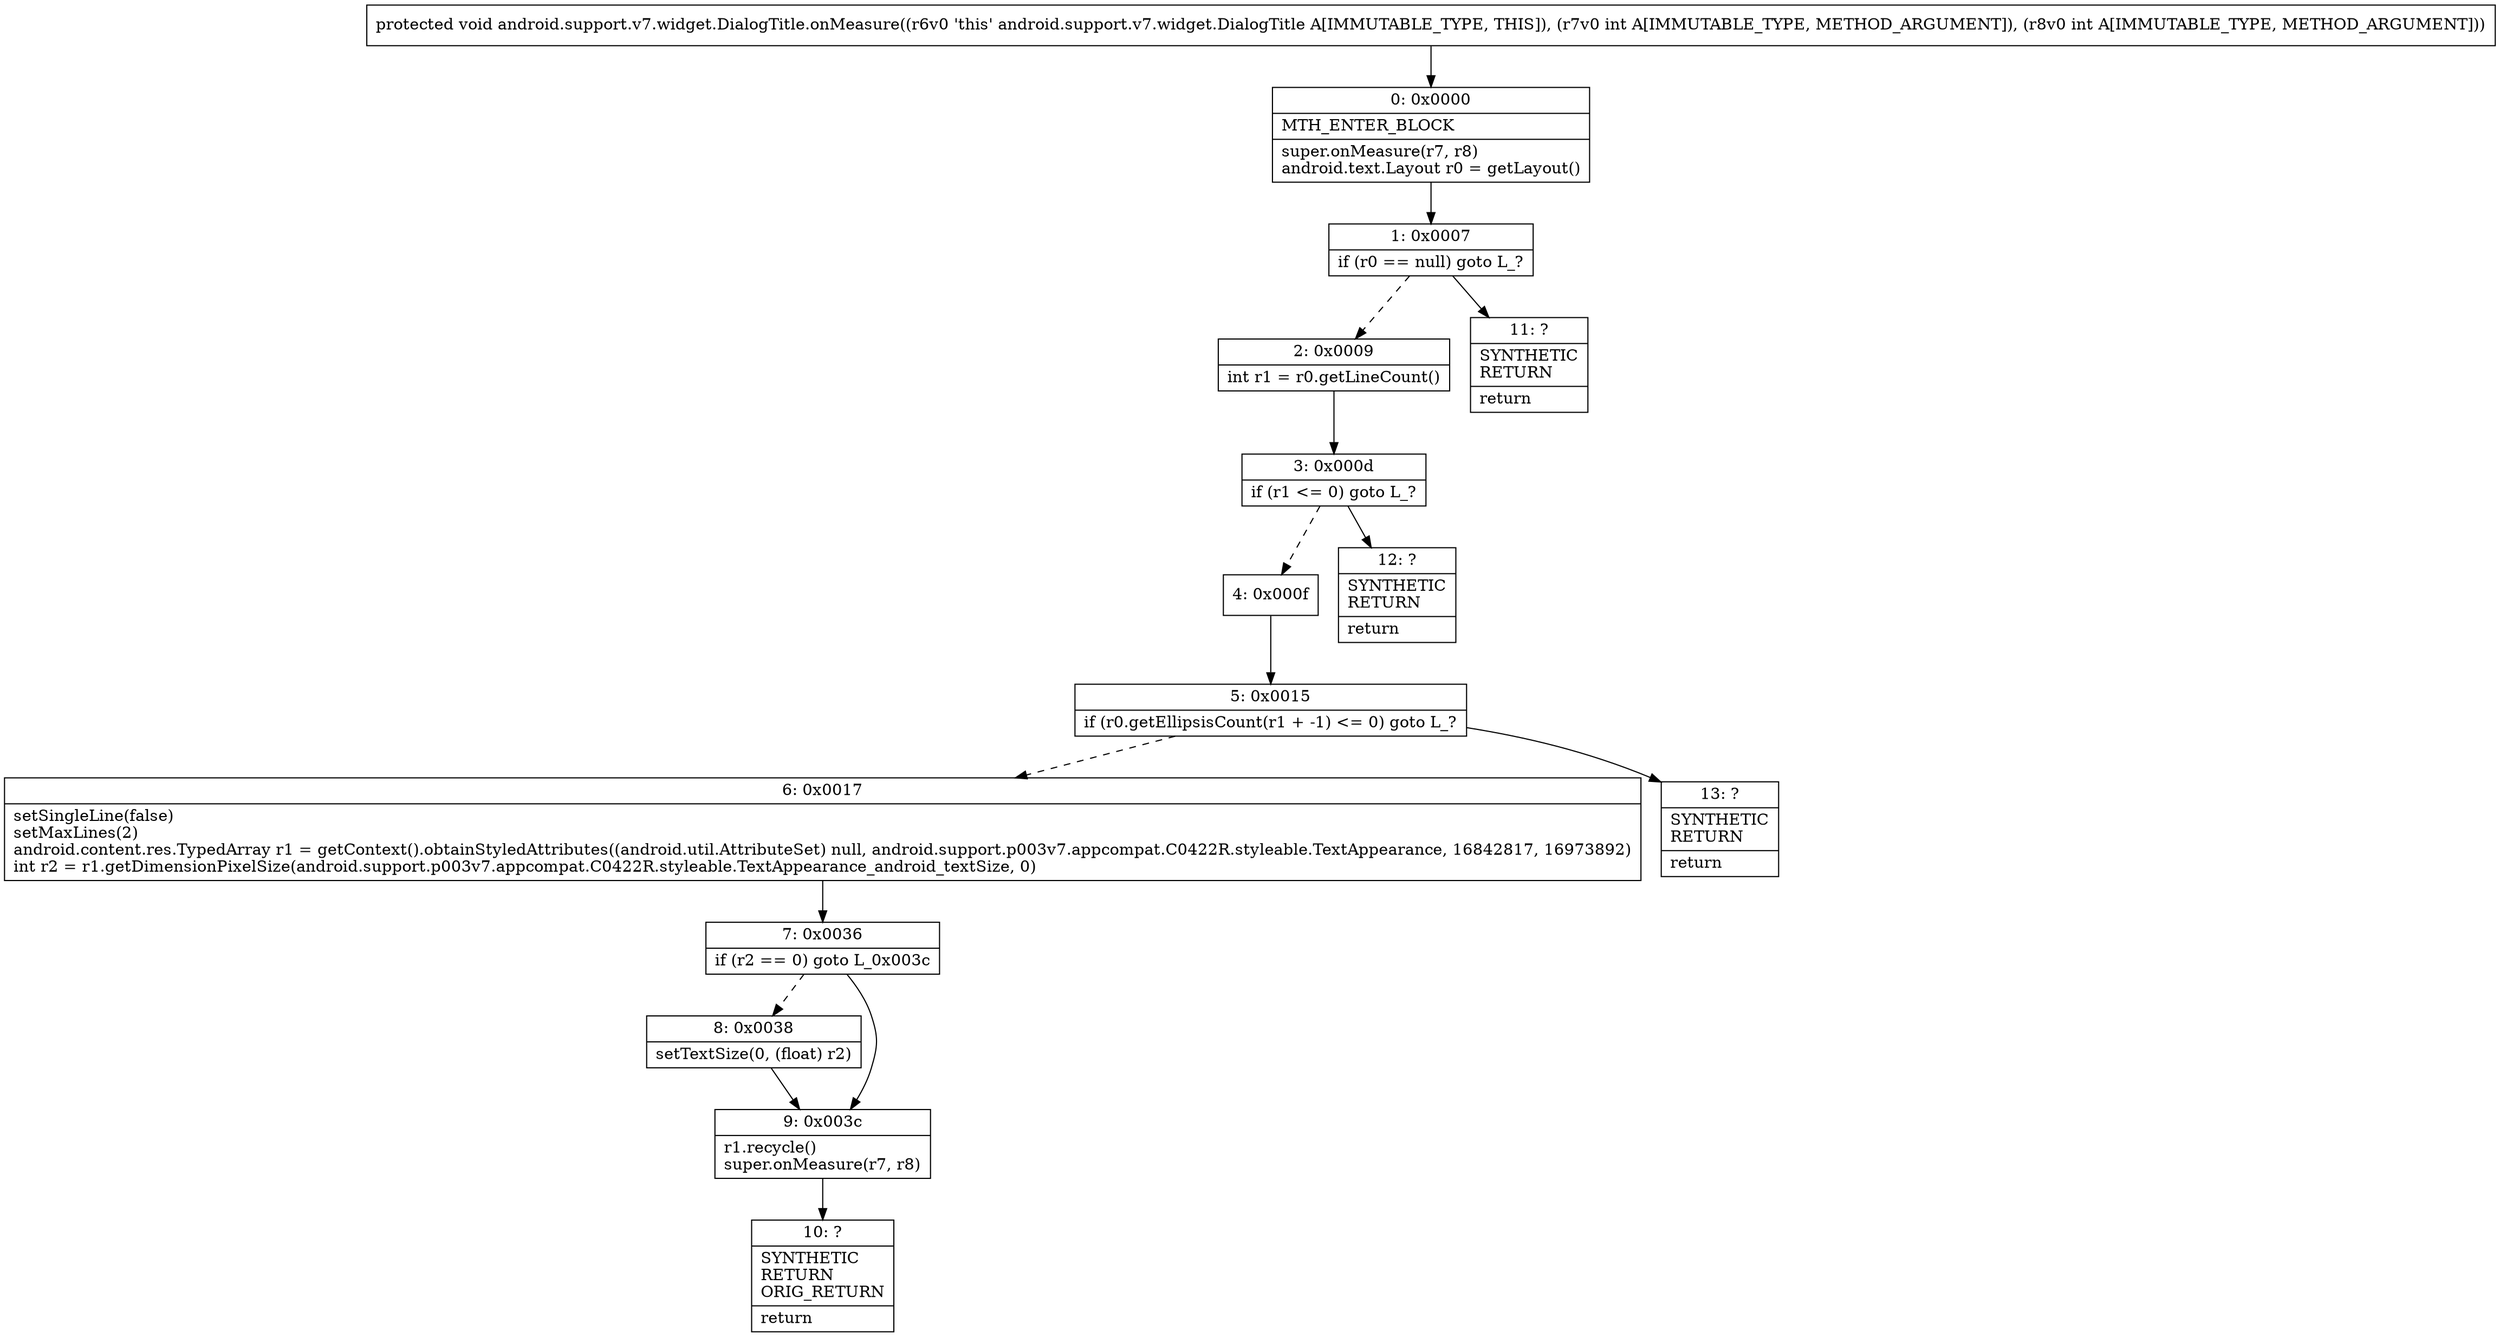 digraph "CFG forandroid.support.v7.widget.DialogTitle.onMeasure(II)V" {
Node_0 [shape=record,label="{0\:\ 0x0000|MTH_ENTER_BLOCK\l|super.onMeasure(r7, r8)\landroid.text.Layout r0 = getLayout()\l}"];
Node_1 [shape=record,label="{1\:\ 0x0007|if (r0 == null) goto L_?\l}"];
Node_2 [shape=record,label="{2\:\ 0x0009|int r1 = r0.getLineCount()\l}"];
Node_3 [shape=record,label="{3\:\ 0x000d|if (r1 \<= 0) goto L_?\l}"];
Node_4 [shape=record,label="{4\:\ 0x000f}"];
Node_5 [shape=record,label="{5\:\ 0x0015|if (r0.getEllipsisCount(r1 + \-1) \<= 0) goto L_?\l}"];
Node_6 [shape=record,label="{6\:\ 0x0017|setSingleLine(false)\lsetMaxLines(2)\landroid.content.res.TypedArray r1 = getContext().obtainStyledAttributes((android.util.AttributeSet) null, android.support.p003v7.appcompat.C0422R.styleable.TextAppearance, 16842817, 16973892)\lint r2 = r1.getDimensionPixelSize(android.support.p003v7.appcompat.C0422R.styleable.TextAppearance_android_textSize, 0)\l}"];
Node_7 [shape=record,label="{7\:\ 0x0036|if (r2 == 0) goto L_0x003c\l}"];
Node_8 [shape=record,label="{8\:\ 0x0038|setTextSize(0, (float) r2)\l}"];
Node_9 [shape=record,label="{9\:\ 0x003c|r1.recycle()\lsuper.onMeasure(r7, r8)\l}"];
Node_10 [shape=record,label="{10\:\ ?|SYNTHETIC\lRETURN\lORIG_RETURN\l|return\l}"];
Node_11 [shape=record,label="{11\:\ ?|SYNTHETIC\lRETURN\l|return\l}"];
Node_12 [shape=record,label="{12\:\ ?|SYNTHETIC\lRETURN\l|return\l}"];
Node_13 [shape=record,label="{13\:\ ?|SYNTHETIC\lRETURN\l|return\l}"];
MethodNode[shape=record,label="{protected void android.support.v7.widget.DialogTitle.onMeasure((r6v0 'this' android.support.v7.widget.DialogTitle A[IMMUTABLE_TYPE, THIS]), (r7v0 int A[IMMUTABLE_TYPE, METHOD_ARGUMENT]), (r8v0 int A[IMMUTABLE_TYPE, METHOD_ARGUMENT])) }"];
MethodNode -> Node_0;
Node_0 -> Node_1;
Node_1 -> Node_2[style=dashed];
Node_1 -> Node_11;
Node_2 -> Node_3;
Node_3 -> Node_4[style=dashed];
Node_3 -> Node_12;
Node_4 -> Node_5;
Node_5 -> Node_6[style=dashed];
Node_5 -> Node_13;
Node_6 -> Node_7;
Node_7 -> Node_8[style=dashed];
Node_7 -> Node_9;
Node_8 -> Node_9;
Node_9 -> Node_10;
}

